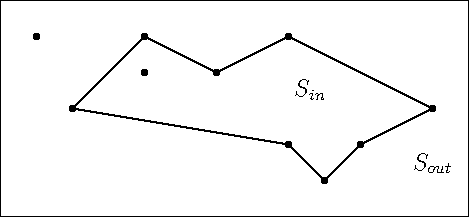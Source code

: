 unitsize(0.5inch);

pair[] vertices = {(0, 0), (1, 1), (2, 0.5), (3, 1), (5, 0), (4, -0.5), (3.5, -1), (3, -0.5)};

vertices.push(vertices[0]);

for (int i = 0; i + 1 != vertices.length; ++i)
    draw(vertices[i]--vertices[i+1]);

for (pair v : vertices)
    dot(v);

draw((-1, -1.5)--(5.5, -1.5)--(5.5, 1.5)--(-1, 1.5)--cycle);

pair c = (1, 0.5);
dot(c);
pair d = (-0.5, 1);
dot(d); 

label("$S_{in}$", (3.3, 0.5), S);
label("$S_{out}$", (5, -1), N);


